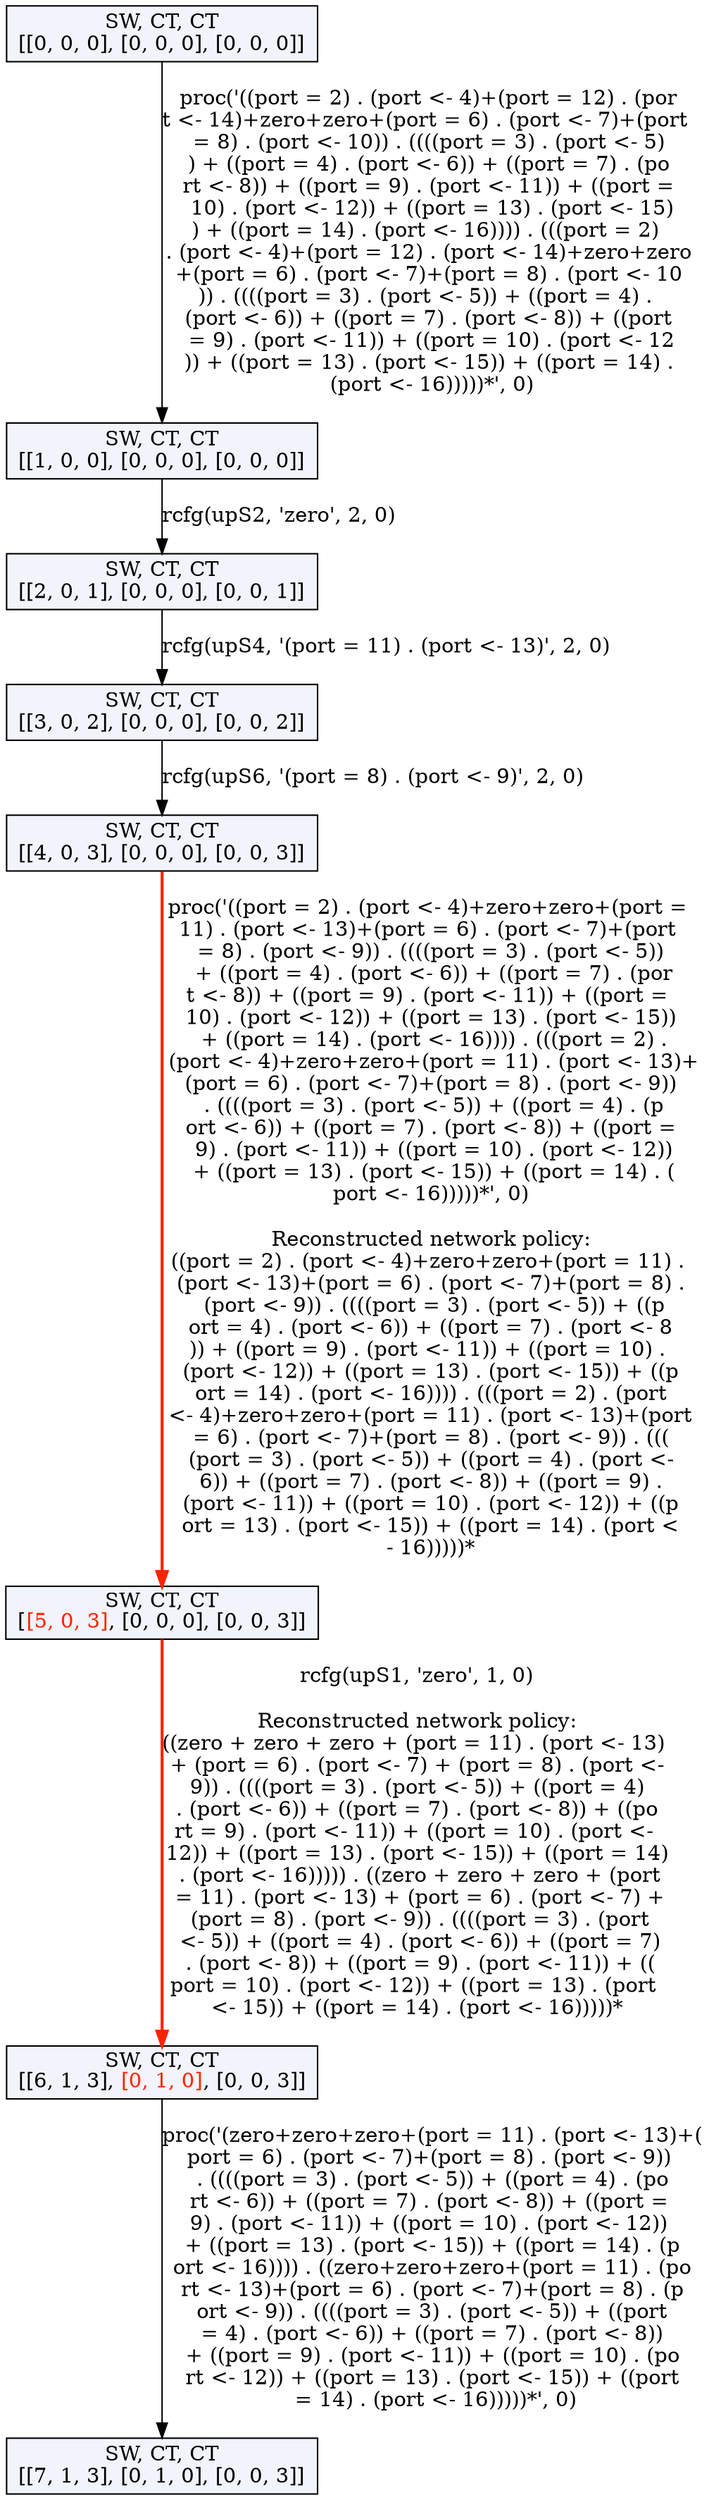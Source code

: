 digraph g {
n0 [label=<SW, CT, CT<br/>[[0, 0, 0], [0, 0, 0], [0, 0, 0]]>, shape=rectangle, style=filled, fillcolor="#F2F4FB"];
n1 [label=<SW, CT, CT<br/>[[1, 0, 0], [0, 0, 0], [0, 0, 0]]>, shape=rectangle, style=filled, fillcolor="#F2F4FB"];
n0 -> n1 [label="proc('((port = 2) . (port <- 4)+(port = 12) . (por
t <- 14)+zero+zero+(port = 6) . (port <- 7)+(port 
= 8) . (port <- 10)) . ((((port = 3) . (port <- 5)
) + ((port = 4) . (port <- 6)) + ((port = 7) . (po
rt <- 8)) + ((port = 9) . (port <- 11)) + ((port =
 10) . (port <- 12)) + ((port = 13) . (port <- 15)
) + ((port = 14) . (port <- 16)))) . (((port = 2) 
. (port <- 4)+(port = 12) . (port <- 14)+zero+zero
+(port = 6) . (port <- 7)+(port = 8) . (port <- 10
)) . ((((port = 3) . (port <- 5)) + ((port = 4) . 
(port <- 6)) + ((port = 7) . (port <- 8)) + ((port
 = 9) . (port <- 11)) + ((port = 10) . (port <- 12
)) + ((port = 13) . (port <- 15)) + ((port = 14) .
 (port <- 16)))))*', 0)", color="#000000", penwidth=1.0];
n2 [label=<SW, CT, CT<br/>[[2, 0, 1], [0, 0, 0], [0, 0, 1]]>, shape=rectangle, style=filled, fillcolor="#F2F4FB"];
n1 -> n2 [label="rcfg(upS2, 'zero', 2, 0)", color="#000000", penwidth=1.0];
n3 [label=<SW, CT, CT<br/>[[3, 0, 2], [0, 0, 0], [0, 0, 2]]>, shape=rectangle, style=filled, fillcolor="#F2F4FB"];
n2 -> n3 [label="rcfg(upS4, '(port = 11) . (port <- 13)', 2, 0)", color="#000000", penwidth=1.0];
n4 [label=<SW, CT, CT<br/>[[4, 0, 3], [0, 0, 0], [0, 0, 3]]>, shape=rectangle, style=filled, fillcolor="#F2F4FB"];
n3 -> n4 [label="rcfg(upS6, '(port = 8) . (port <- 9)', 2, 0)", color="#000000", penwidth=1.0];
n5 [label=<SW, CT, CT<br/>[<font color="#FF2400">[5, 0, 3]</font>, [0, 0, 0], [0, 0, 3]]>, shape=rectangle, style=filled, fillcolor="#F2F4FB"];
n4 -> n5 [label="proc('((port = 2) . (port <- 4)+zero+zero+(port = 
11) . (port <- 13)+(port = 6) . (port <- 7)+(port 
= 8) . (port <- 9)) . ((((port = 3) . (port <- 5))
 + ((port = 4) . (port <- 6)) + ((port = 7) . (por
t <- 8)) + ((port = 9) . (port <- 11)) + ((port = 
10) . (port <- 12)) + ((port = 13) . (port <- 15))
 + ((port = 14) . (port <- 16)))) . (((port = 2) .
 (port <- 4)+zero+zero+(port = 11) . (port <- 13)+
(port = 6) . (port <- 7)+(port = 8) . (port <- 9))
 . ((((port = 3) . (port <- 5)) + ((port = 4) . (p
ort <- 6)) + ((port = 7) . (port <- 8)) + ((port =
 9) . (port <- 11)) + ((port = 10) . (port <- 12))
 + ((port = 13) . (port <- 15)) + ((port = 14) . (
port <- 16)))))*', 0)

Reconstructed network policy:
((port = 2) . (port <- 4)+zero+zero+(port = 11) . 
(port <- 13)+(port = 6) . (port <- 7)+(port = 8) .
 (port <- 9)) . ((((port = 3) . (port <- 5)) + ((p
ort = 4) . (port <- 6)) + ((port = 7) . (port <- 8
)) + ((port = 9) . (port <- 11)) + ((port = 10) . 
(port <- 12)) + ((port = 13) . (port <- 15)) + ((p
ort = 14) . (port <- 16)))) . (((port = 2) . (port
 <- 4)+zero+zero+(port = 11) . (port <- 13)+(port 
= 6) . (port <- 7)+(port = 8) . (port <- 9)) . (((
(port = 3) . (port <- 5)) + ((port = 4) . (port <-
 6)) + ((port = 7) . (port <- 8)) + ((port = 9) . 
(port <- 11)) + ((port = 10) . (port <- 12)) + ((p
ort = 13) . (port <- 15)) + ((port = 14) . (port <
- 16)))))*", color="#FF2400", penwidth=2.0];
n6 [label=<SW, CT, CT<br/>[[6, 1, 3], <font color="#FF2400">[0, 1, 0]</font>, [0, 0, 3]]>, shape=rectangle, style=filled, fillcolor="#F2F4FB"];
n5 -> n6 [label="rcfg(upS1, 'zero', 1, 0)

Reconstructed network policy:
((zero + zero + zero + (port = 11) . (port <- 13) 
+ (port = 6) . (port <- 7) + (port = 8) . (port <-
 9)) . ((((port = 3) . (port <- 5)) + ((port = 4) 
. (port <- 6)) + ((port = 7) . (port <- 8)) + ((po
rt = 9) . (port <- 11)) + ((port = 10) . (port <- 
12)) + ((port = 13) . (port <- 15)) + ((port = 14)
 . (port <- 16))))) . ((zero + zero + zero + (port
 = 11) . (port <- 13) + (port = 6) . (port <- 7) +
 (port = 8) . (port <- 9)) . ((((port = 3) . (port
 <- 5)) + ((port = 4) . (port <- 6)) + ((port = 7)
 . (port <- 8)) + ((port = 9) . (port <- 11)) + ((
port = 10) . (port <- 12)) + ((port = 13) . (port 
<- 15)) + ((port = 14) . (port <- 16)))))*", color="#FF2400", penwidth=2.0];
n7 [label=<SW, CT, CT<br/>[[7, 1, 3], [0, 1, 0], [0, 0, 3]]>, shape=rectangle, style=filled, fillcolor="#F2F4FB"];
n6 -> n7 [label="proc('(zero+zero+zero+(port = 11) . (port <- 13)+(
port = 6) . (port <- 7)+(port = 8) . (port <- 9)) 
. ((((port = 3) . (port <- 5)) + ((port = 4) . (po
rt <- 6)) + ((port = 7) . (port <- 8)) + ((port = 
9) . (port <- 11)) + ((port = 10) . (port <- 12)) 
+ ((port = 13) . (port <- 15)) + ((port = 14) . (p
ort <- 16)))) . ((zero+zero+zero+(port = 11) . (po
rt <- 13)+(port = 6) . (port <- 7)+(port = 8) . (p
ort <- 9)) . ((((port = 3) . (port <- 5)) + ((port
 = 4) . (port <- 6)) + ((port = 7) . (port <- 8)) 
+ ((port = 9) . (port <- 11)) + ((port = 10) . (po
rt <- 12)) + ((port = 13) . (port <- 15)) + ((port
 = 14) . (port <- 16)))))*', 0)", color="#000000", penwidth=1.0];
}